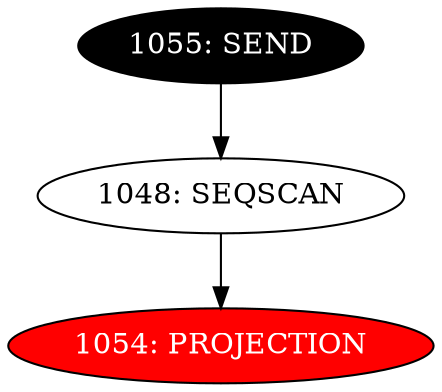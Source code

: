 digraph name {
1048 [label="1048: SEQSCAN" ];
1048 -> 1054;
1054 [label="1054: PROJECTION" fontcolor="white" style="filled" fillcolor="red"];
1055 [label="1055: SEND" fontcolor="white" style="filled" fillcolor="black"];
1055 -> 1048;

}

